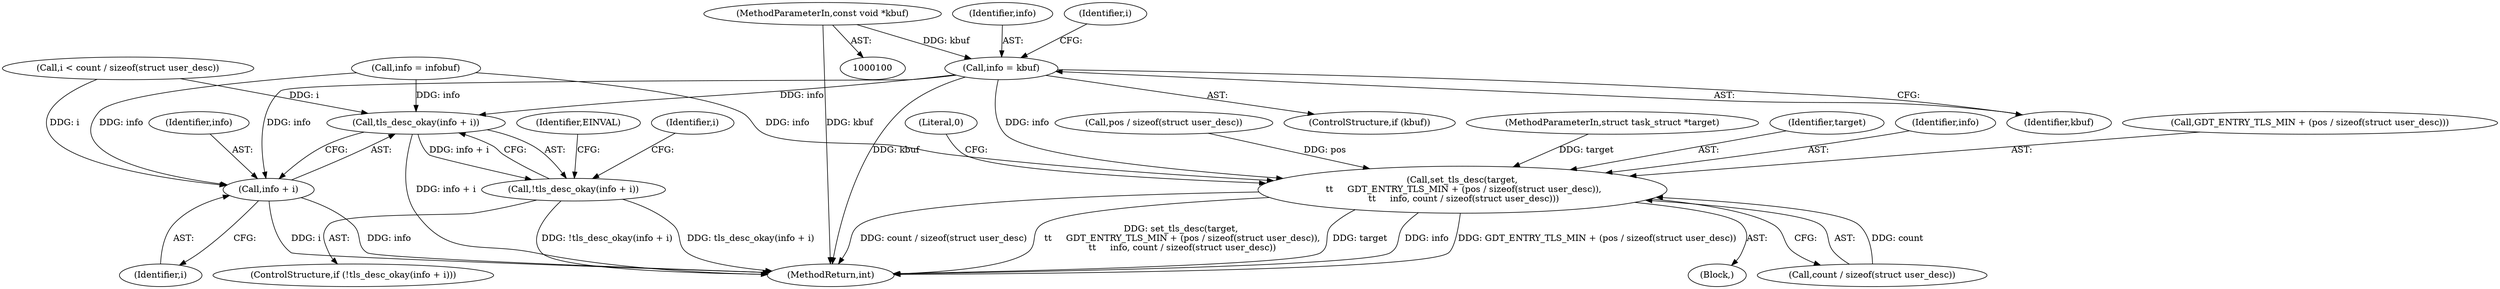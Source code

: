 digraph "0_linux_41bdc78544b8a93a9c6814b8bbbfef966272abbe_0@pointer" {
"1000137" [label="(Call,info = kbuf)"];
"1000105" [label="(MethodParameterIn,const void *kbuf)"];
"1000167" [label="(Call,tls_desc_okay(info + i))"];
"1000166" [label="(Call,!tls_desc_okay(info + i))"];
"1000168" [label="(Call,info + i)"];
"1000174" [label="(Call,set_tls_desc(target,\n \t\t     GDT_ENTRY_TLS_MIN + (pos / sizeof(struct user_desc)),\n \t\t     info, count / sizeof(struct user_desc)))"];
"1000164" [label="(Identifier,i)"];
"1000138" [label="(Identifier,info)"];
"1000170" [label="(Identifier,i)"];
"1000165" [label="(ControlStructure,if (!tls_desc_okay(info + i)))"];
"1000155" [label="(Identifier,i)"];
"1000183" [label="(Call,count / sizeof(struct user_desc))"];
"1000137" [label="(Call,info = kbuf)"];
"1000182" [label="(Identifier,info)"];
"1000173" [label="(Identifier,EINVAL)"];
"1000157" [label="(Call,i < count / sizeof(struct user_desc))"];
"1000176" [label="(Call,GDT_ENTRY_TLS_MIN + (pos / sizeof(struct user_desc)))"];
"1000150" [label="(Call,info = infobuf)"];
"1000189" [label="(MethodReturn,int)"];
"1000167" [label="(Call,tls_desc_okay(info + i))"];
"1000188" [label="(Literal,0)"];
"1000178" [label="(Call,pos / sizeof(struct user_desc))"];
"1000107" [label="(Block,)"];
"1000169" [label="(Identifier,info)"];
"1000135" [label="(ControlStructure,if (kbuf))"];
"1000139" [label="(Identifier,kbuf)"];
"1000101" [label="(MethodParameterIn,struct task_struct *target)"];
"1000168" [label="(Call,info + i)"];
"1000175" [label="(Identifier,target)"];
"1000166" [label="(Call,!tls_desc_okay(info + i))"];
"1000105" [label="(MethodParameterIn,const void *kbuf)"];
"1000174" [label="(Call,set_tls_desc(target,\n \t\t     GDT_ENTRY_TLS_MIN + (pos / sizeof(struct user_desc)),\n \t\t     info, count / sizeof(struct user_desc)))"];
"1000137" -> "1000135"  [label="AST: "];
"1000137" -> "1000139"  [label="CFG: "];
"1000138" -> "1000137"  [label="AST: "];
"1000139" -> "1000137"  [label="AST: "];
"1000155" -> "1000137"  [label="CFG: "];
"1000137" -> "1000189"  [label="DDG: kbuf"];
"1000105" -> "1000137"  [label="DDG: kbuf"];
"1000137" -> "1000167"  [label="DDG: info"];
"1000137" -> "1000168"  [label="DDG: info"];
"1000137" -> "1000174"  [label="DDG: info"];
"1000105" -> "1000100"  [label="AST: "];
"1000105" -> "1000189"  [label="DDG: kbuf"];
"1000167" -> "1000166"  [label="AST: "];
"1000167" -> "1000168"  [label="CFG: "];
"1000168" -> "1000167"  [label="AST: "];
"1000166" -> "1000167"  [label="CFG: "];
"1000167" -> "1000189"  [label="DDG: info + i"];
"1000167" -> "1000166"  [label="DDG: info + i"];
"1000150" -> "1000167"  [label="DDG: info"];
"1000157" -> "1000167"  [label="DDG: i"];
"1000166" -> "1000165"  [label="AST: "];
"1000173" -> "1000166"  [label="CFG: "];
"1000164" -> "1000166"  [label="CFG: "];
"1000166" -> "1000189"  [label="DDG: !tls_desc_okay(info + i)"];
"1000166" -> "1000189"  [label="DDG: tls_desc_okay(info + i)"];
"1000168" -> "1000170"  [label="CFG: "];
"1000169" -> "1000168"  [label="AST: "];
"1000170" -> "1000168"  [label="AST: "];
"1000168" -> "1000189"  [label="DDG: info"];
"1000168" -> "1000189"  [label="DDG: i"];
"1000150" -> "1000168"  [label="DDG: info"];
"1000157" -> "1000168"  [label="DDG: i"];
"1000174" -> "1000107"  [label="AST: "];
"1000174" -> "1000183"  [label="CFG: "];
"1000175" -> "1000174"  [label="AST: "];
"1000176" -> "1000174"  [label="AST: "];
"1000182" -> "1000174"  [label="AST: "];
"1000183" -> "1000174"  [label="AST: "];
"1000188" -> "1000174"  [label="CFG: "];
"1000174" -> "1000189"  [label="DDG: info"];
"1000174" -> "1000189"  [label="DDG: GDT_ENTRY_TLS_MIN + (pos / sizeof(struct user_desc))"];
"1000174" -> "1000189"  [label="DDG: count / sizeof(struct user_desc)"];
"1000174" -> "1000189"  [label="DDG: set_tls_desc(target,\n \t\t     GDT_ENTRY_TLS_MIN + (pos / sizeof(struct user_desc)),\n \t\t     info, count / sizeof(struct user_desc))"];
"1000174" -> "1000189"  [label="DDG: target"];
"1000101" -> "1000174"  [label="DDG: target"];
"1000178" -> "1000174"  [label="DDG: pos"];
"1000150" -> "1000174"  [label="DDG: info"];
"1000183" -> "1000174"  [label="DDG: count"];
}
